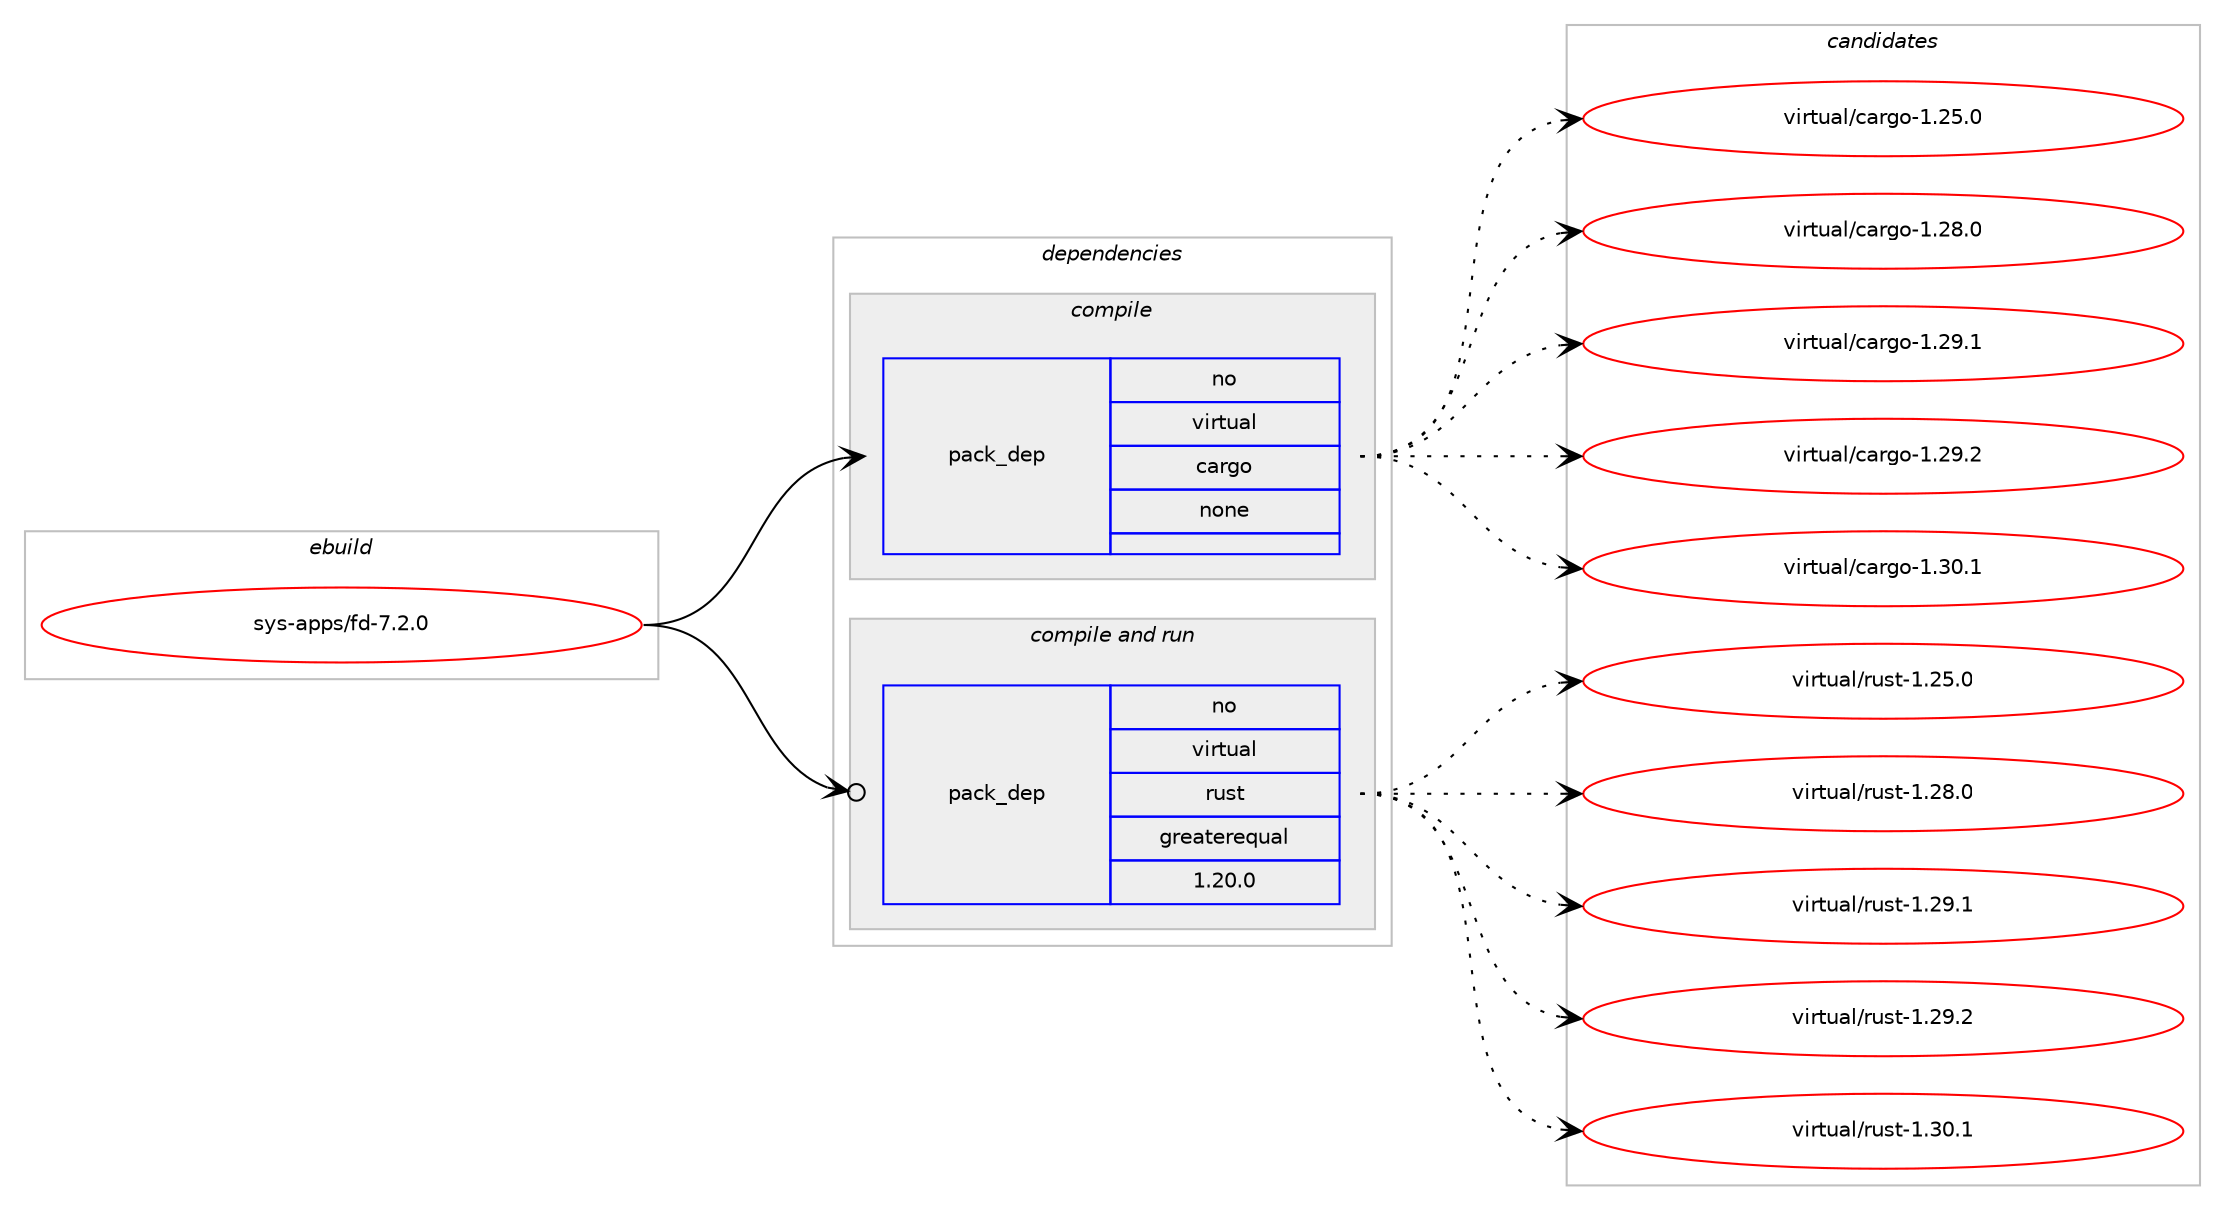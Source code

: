 digraph prolog {

# *************
# Graph options
# *************

newrank=true;
concentrate=true;
compound=true;
graph [rankdir=LR,fontname=Helvetica,fontsize=10,ranksep=1.5];#, ranksep=2.5, nodesep=0.2];
edge  [arrowhead=vee];
node  [fontname=Helvetica,fontsize=10];

# **********
# The ebuild
# **********

subgraph cluster_leftcol {
color=gray;
rank=same;
label=<<i>ebuild</i>>;
id [label="sys-apps/fd-7.2.0", color=red, width=4, href="../sys-apps/fd-7.2.0.svg"];
}

# ****************
# The dependencies
# ****************

subgraph cluster_midcol {
color=gray;
label=<<i>dependencies</i>>;
subgraph cluster_compile {
fillcolor="#eeeeee";
style=filled;
label=<<i>compile</i>>;
subgraph pack5043 {
dependency6216 [label=<<TABLE BORDER="0" CELLBORDER="1" CELLSPACING="0" CELLPADDING="4" WIDTH="220"><TR><TD ROWSPAN="6" CELLPADDING="30">pack_dep</TD></TR><TR><TD WIDTH="110">no</TD></TR><TR><TD>virtual</TD></TR><TR><TD>cargo</TD></TR><TR><TD>none</TD></TR><TR><TD></TD></TR></TABLE>>, shape=none, color=blue];
}
id:e -> dependency6216:w [weight=20,style="solid",arrowhead="vee"];
}
subgraph cluster_compileandrun {
fillcolor="#eeeeee";
style=filled;
label=<<i>compile and run</i>>;
subgraph pack5044 {
dependency6217 [label=<<TABLE BORDER="0" CELLBORDER="1" CELLSPACING="0" CELLPADDING="4" WIDTH="220"><TR><TD ROWSPAN="6" CELLPADDING="30">pack_dep</TD></TR><TR><TD WIDTH="110">no</TD></TR><TR><TD>virtual</TD></TR><TR><TD>rust</TD></TR><TR><TD>greaterequal</TD></TR><TR><TD>1.20.0</TD></TR></TABLE>>, shape=none, color=blue];
}
id:e -> dependency6217:w [weight=20,style="solid",arrowhead="odotvee"];
}
subgraph cluster_run {
fillcolor="#eeeeee";
style=filled;
label=<<i>run</i>>;
}
}

# **************
# The candidates
# **************

subgraph cluster_choices {
rank=same;
color=gray;
label=<<i>candidates</i>>;

subgraph choice5043 {
color=black;
nodesep=1;
choice1181051141161179710847999711410311145494650534648 [label="virtual/cargo-1.25.0", color=red, width=4,href="../virtual/cargo-1.25.0.svg"];
choice1181051141161179710847999711410311145494650564648 [label="virtual/cargo-1.28.0", color=red, width=4,href="../virtual/cargo-1.28.0.svg"];
choice1181051141161179710847999711410311145494650574649 [label="virtual/cargo-1.29.1", color=red, width=4,href="../virtual/cargo-1.29.1.svg"];
choice1181051141161179710847999711410311145494650574650 [label="virtual/cargo-1.29.2", color=red, width=4,href="../virtual/cargo-1.29.2.svg"];
choice1181051141161179710847999711410311145494651484649 [label="virtual/cargo-1.30.1", color=red, width=4,href="../virtual/cargo-1.30.1.svg"];
dependency6216:e -> choice1181051141161179710847999711410311145494650534648:w [style=dotted,weight="100"];
dependency6216:e -> choice1181051141161179710847999711410311145494650564648:w [style=dotted,weight="100"];
dependency6216:e -> choice1181051141161179710847999711410311145494650574649:w [style=dotted,weight="100"];
dependency6216:e -> choice1181051141161179710847999711410311145494650574650:w [style=dotted,weight="100"];
dependency6216:e -> choice1181051141161179710847999711410311145494651484649:w [style=dotted,weight="100"];
}
subgraph choice5044 {
color=black;
nodesep=1;
choice118105114116117971084711411711511645494650534648 [label="virtual/rust-1.25.0", color=red, width=4,href="../virtual/rust-1.25.0.svg"];
choice118105114116117971084711411711511645494650564648 [label="virtual/rust-1.28.0", color=red, width=4,href="../virtual/rust-1.28.0.svg"];
choice118105114116117971084711411711511645494650574649 [label="virtual/rust-1.29.1", color=red, width=4,href="../virtual/rust-1.29.1.svg"];
choice118105114116117971084711411711511645494650574650 [label="virtual/rust-1.29.2", color=red, width=4,href="../virtual/rust-1.29.2.svg"];
choice118105114116117971084711411711511645494651484649 [label="virtual/rust-1.30.1", color=red, width=4,href="../virtual/rust-1.30.1.svg"];
dependency6217:e -> choice118105114116117971084711411711511645494650534648:w [style=dotted,weight="100"];
dependency6217:e -> choice118105114116117971084711411711511645494650564648:w [style=dotted,weight="100"];
dependency6217:e -> choice118105114116117971084711411711511645494650574649:w [style=dotted,weight="100"];
dependency6217:e -> choice118105114116117971084711411711511645494650574650:w [style=dotted,weight="100"];
dependency6217:e -> choice118105114116117971084711411711511645494651484649:w [style=dotted,weight="100"];
}
}

}
